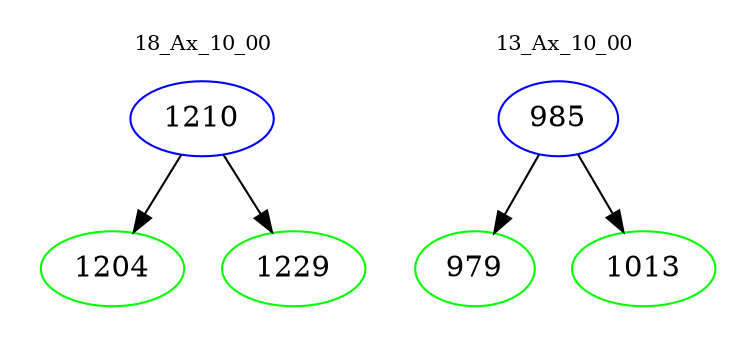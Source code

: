 digraph{
subgraph cluster_0 {
color = white
label = "18_Ax_10_00";
fontsize=10;
T0_1210 [label="1210", color="blue"]
T0_1210 -> T0_1204 [color="black"]
T0_1204 [label="1204", color="green"]
T0_1210 -> T0_1229 [color="black"]
T0_1229 [label="1229", color="green"]
}
subgraph cluster_1 {
color = white
label = "13_Ax_10_00";
fontsize=10;
T1_985 [label="985", color="blue"]
T1_985 -> T1_979 [color="black"]
T1_979 [label="979", color="green"]
T1_985 -> T1_1013 [color="black"]
T1_1013 [label="1013", color="green"]
}
}
